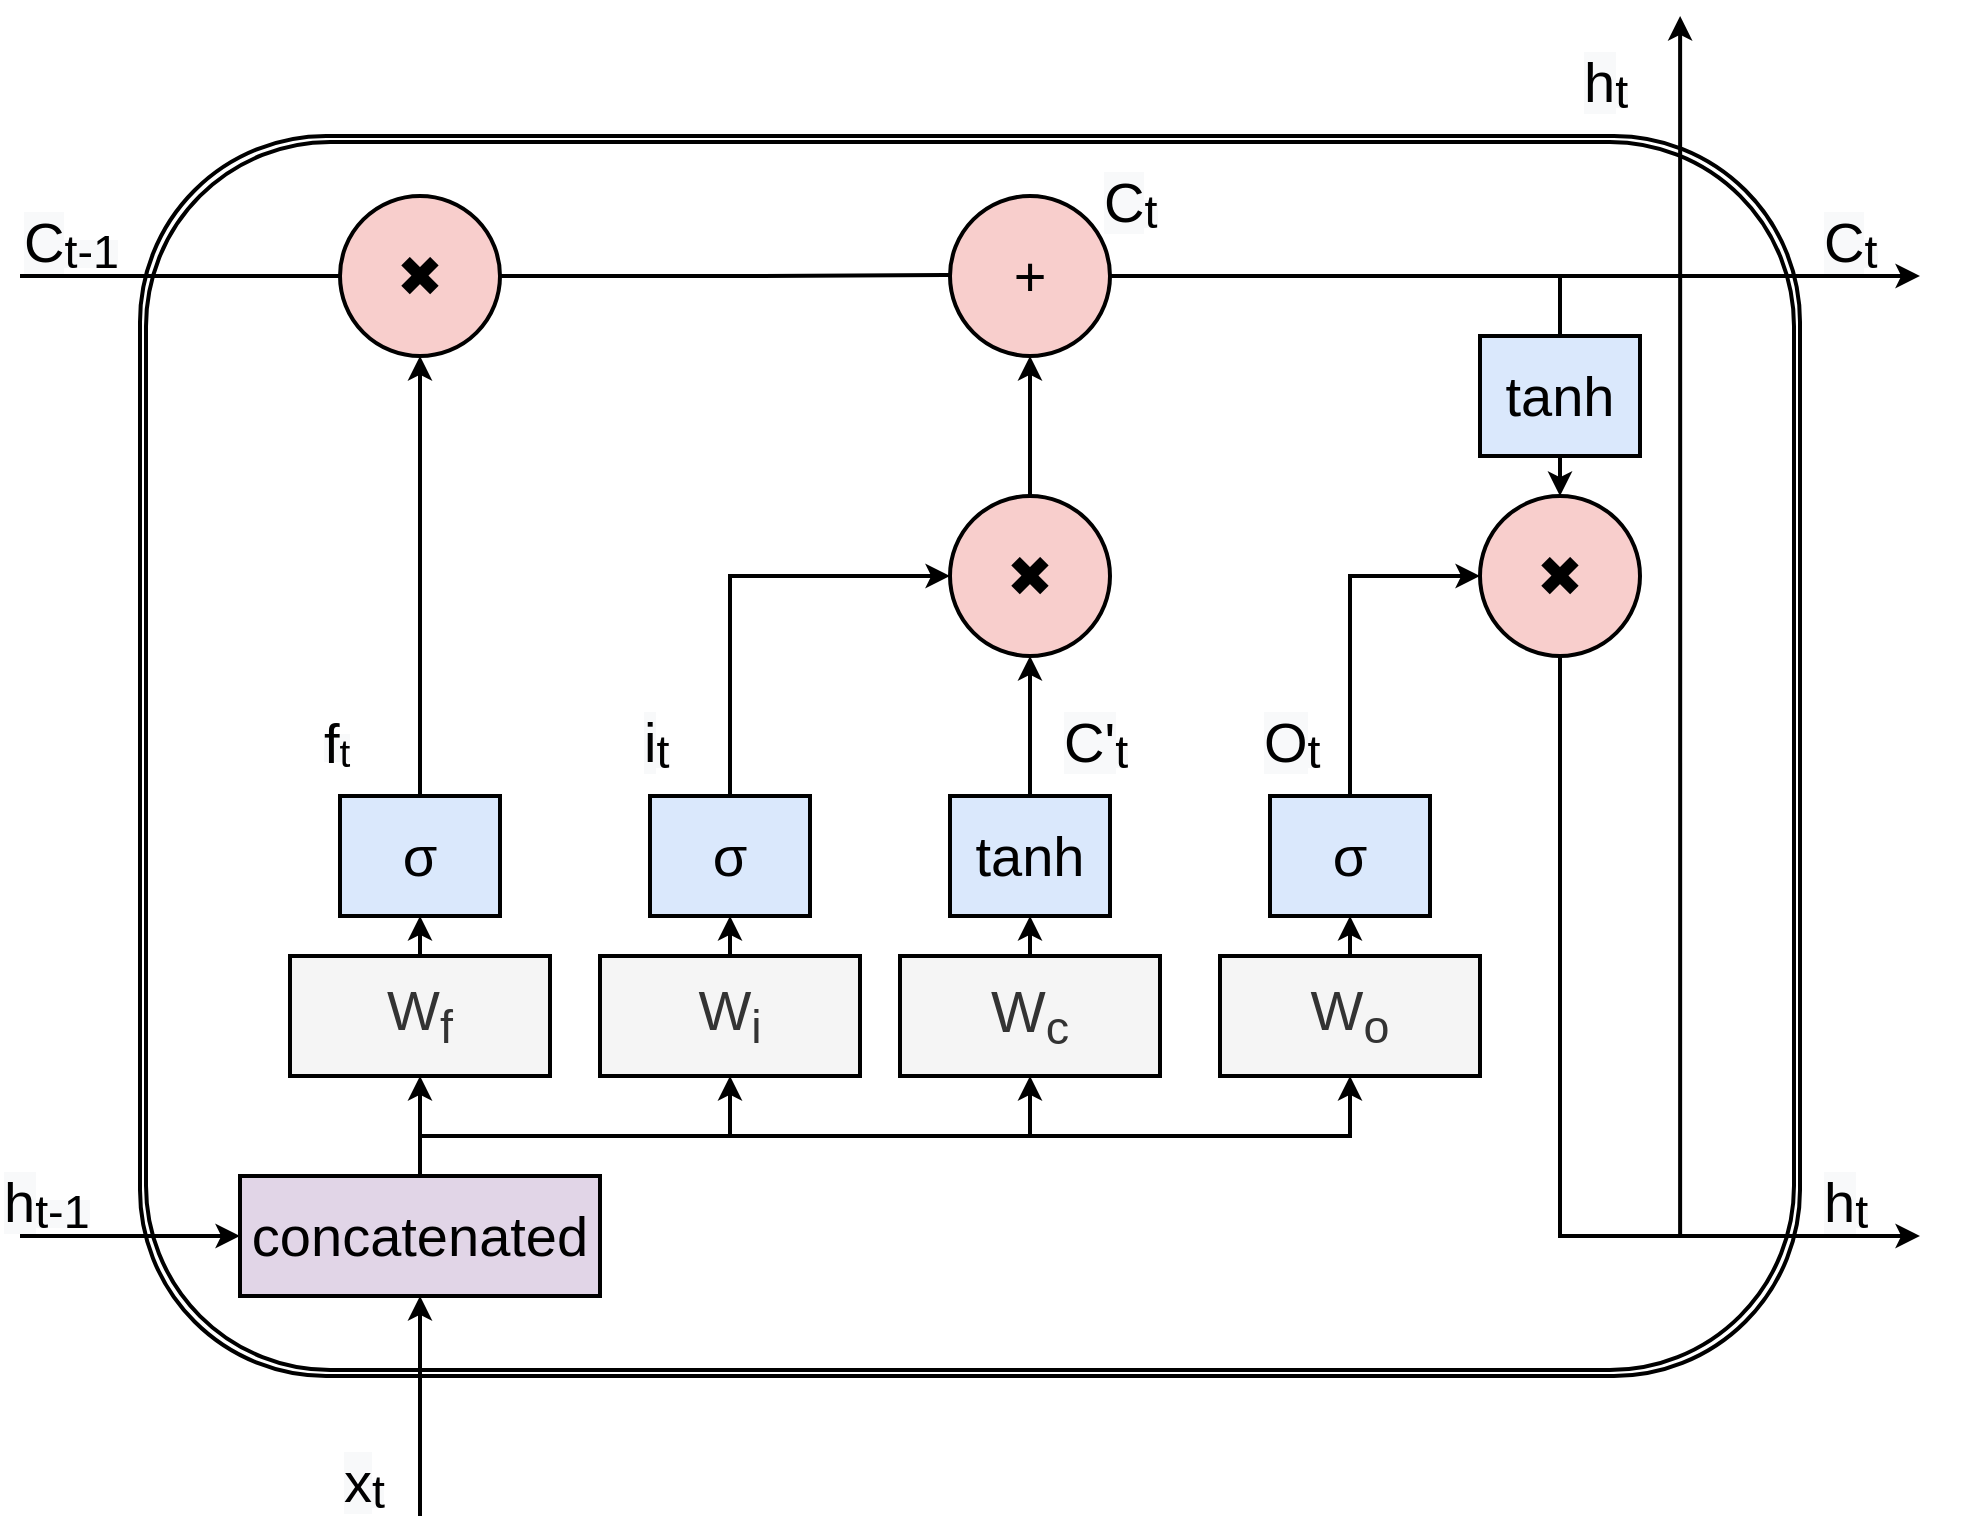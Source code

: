 <mxfile version="13.2.3" type="github">
  <diagram id="wgbksqBaU25theoSpPje" name="Page-1">
    <mxGraphModel dx="1422" dy="762" grid="1" gridSize="10" guides="1" tooltips="1" connect="1" arrows="1" fold="1" page="1" pageScale="1" pageWidth="3300" pageHeight="4681" math="0" shadow="0">
      <root>
        <mxCell id="0" />
        <mxCell id="1" parent="0" />
        <mxCell id="q7qu0OWh7GDWfmp5W00Q-64" value="" style="shape=ext;double=1;rounded=1;whiteSpace=wrap;html=1;strokeWidth=2;" parent="1" vertex="1">
          <mxGeometry x="370" y="460" width="830" height="620" as="geometry" />
        </mxCell>
        <mxCell id="q7qu0OWh7GDWfmp5W00Q-46" style="edgeStyle=orthogonalEdgeStyle;rounded=0;orthogonalLoop=1;jettySize=auto;html=1;exitX=1;exitY=0.5;exitDx=0;exitDy=0;entryX=0;entryY=0.5;entryDx=0;entryDy=0;endArrow=none;endFill=0;strokeWidth=2;strokeColor=#000000;" parent="1" source="q7qu0OWh7GDWfmp5W00Q-6" edge="1">
          <mxGeometry relative="1" as="geometry">
            <mxPoint x="560.0" y="529.41" as="sourcePoint" />
            <mxPoint x="795" y="529.41" as="targetPoint" />
          </mxGeometry>
        </mxCell>
        <mxCell id="q7qu0OWh7GDWfmp5W00Q-47" style="edgeStyle=orthogonalEdgeStyle;rounded=0;orthogonalLoop=1;jettySize=auto;html=1;exitX=0;exitY=0.5;exitDx=0;exitDy=0;endArrow=none;endFill=0;strokeWidth=2;strokeColor=#000000;" parent="1" source="q7qu0OWh7GDWfmp5W00Q-6" edge="1">
          <mxGeometry relative="1" as="geometry">
            <mxPoint x="310" y="530" as="targetPoint" />
          </mxGeometry>
        </mxCell>
        <mxCell id="q7qu0OWh7GDWfmp5W00Q-6" value="&lt;span style=&quot;font-size: 28px&quot;&gt;✖&lt;/span&gt;" style="ellipse;whiteSpace=wrap;html=1;aspect=fixed;strokeWidth=2;fillColor=#f8cecc;strokeColor=#000000;" parent="1" vertex="1">
          <mxGeometry x="470" y="490" width="80" height="80" as="geometry" />
        </mxCell>
        <mxCell id="q7qu0OWh7GDWfmp5W00Q-45" style="edgeStyle=orthogonalEdgeStyle;rounded=0;orthogonalLoop=1;jettySize=auto;html=1;exitX=1;exitY=0.5;exitDx=0;exitDy=0;endArrow=none;endFill=0;entryX=0.5;entryY=0;entryDx=0;entryDy=0;strokeWidth=2;strokeColor=#000000;" parent="1" source="q7qu0OWh7GDWfmp5W00Q-7" target="q7qu0OWh7GDWfmp5W00Q-24" edge="1">
          <mxGeometry relative="1" as="geometry">
            <mxPoint x="1510.0" y="529.882" as="targetPoint" />
          </mxGeometry>
        </mxCell>
        <mxCell id="q7qu0OWh7GDWfmp5W00Q-62" style="edgeStyle=orthogonalEdgeStyle;rounded=0;orthogonalLoop=1;jettySize=auto;html=1;exitX=1;exitY=0.5;exitDx=0;exitDy=0;endArrow=classic;endFill=1;strokeWidth=2;strokeColor=#000000;" parent="1" source="q7qu0OWh7GDWfmp5W00Q-7" edge="1">
          <mxGeometry relative="1" as="geometry">
            <mxPoint x="1260" y="530" as="targetPoint" />
          </mxGeometry>
        </mxCell>
        <mxCell id="q7qu0OWh7GDWfmp5W00Q-7" value="&lt;font style=&quot;font-size: 28px&quot;&gt;+&lt;/font&gt;" style="ellipse;whiteSpace=wrap;html=1;aspect=fixed;strokeWidth=2;fillColor=#f8cecc;strokeColor=#000000;" parent="1" vertex="1">
          <mxGeometry x="775" y="490" width="80" height="80" as="geometry" />
        </mxCell>
        <mxCell id="q7qu0OWh7GDWfmp5W00Q-41" style="edgeStyle=orthogonalEdgeStyle;rounded=0;orthogonalLoop=1;jettySize=auto;html=1;exitX=0.5;exitY=0;exitDx=0;exitDy=0;entryX=0.5;entryY=1;entryDx=0;entryDy=0;strokeWidth=2;strokeColor=#000000;" parent="1" source="q7qu0OWh7GDWfmp5W00Q-8" target="q7qu0OWh7GDWfmp5W00Q-7" edge="1">
          <mxGeometry relative="1" as="geometry" />
        </mxCell>
        <mxCell id="q7qu0OWh7GDWfmp5W00Q-8" value="&lt;span style=&quot;font-size: 28px&quot;&gt;✖&lt;/span&gt;" style="ellipse;whiteSpace=wrap;html=1;aspect=fixed;strokeWidth=2;fillColor=#f8cecc;strokeColor=#000000;" parent="1" vertex="1">
          <mxGeometry x="775" y="640" width="80" height="80" as="geometry" />
        </mxCell>
        <mxCell id="q7qu0OWh7GDWfmp5W00Q-48" style="edgeStyle=orthogonalEdgeStyle;rounded=0;orthogonalLoop=1;jettySize=auto;html=1;exitX=0.5;exitY=1;exitDx=0;exitDy=0;endArrow=classic;endFill=1;strokeWidth=2;strokeColor=#000000;" parent="1" source="q7qu0OWh7GDWfmp5W00Q-9" edge="1">
          <mxGeometry relative="1" as="geometry">
            <mxPoint x="1260" y="1010" as="targetPoint" />
            <Array as="points">
              <mxPoint x="1080" y="1010" />
            </Array>
          </mxGeometry>
        </mxCell>
        <mxCell id="q7qu0OWh7GDWfmp5W00Q-9" value="&lt;span style=&quot;font-size: 28px&quot;&gt;✖&lt;/span&gt;" style="ellipse;whiteSpace=wrap;html=1;aspect=fixed;strokeWidth=2;fillColor=#f8cecc;strokeColor=#000000;" parent="1" vertex="1">
          <mxGeometry x="1040" y="640" width="80" height="80" as="geometry" />
        </mxCell>
        <mxCell id="q7qu0OWh7GDWfmp5W00Q-28" style="edgeStyle=orthogonalEdgeStyle;rounded=0;orthogonalLoop=1;jettySize=auto;html=1;exitX=0.5;exitY=0;exitDx=0;exitDy=0;entryX=0.5;entryY=1;entryDx=0;entryDy=0;strokeWidth=2;strokeColor=#000000;" parent="1" source="q7qu0OWh7GDWfmp5W00Q-10" target="q7qu0OWh7GDWfmp5W00Q-11" edge="1">
          <mxGeometry relative="1" as="geometry" />
        </mxCell>
        <mxCell id="q7qu0OWh7GDWfmp5W00Q-10" value="&lt;font style=&quot;font-size: 28px&quot;&gt;W&lt;sub&gt;f&lt;/sub&gt;&lt;/font&gt;" style="rounded=0;whiteSpace=wrap;html=1;strokeWidth=2;fillColor=#f5f5f5;strokeColor=#000000;fontColor=#333333;" parent="1" vertex="1">
          <mxGeometry x="445" y="870" width="130" height="60" as="geometry" />
        </mxCell>
        <mxCell id="q7qu0OWh7GDWfmp5W00Q-27" style="edgeStyle=orthogonalEdgeStyle;rounded=0;orthogonalLoop=1;jettySize=auto;html=1;exitX=0.5;exitY=0;exitDx=0;exitDy=0;strokeWidth=2;strokeColor=#000000;" parent="1" source="q7qu0OWh7GDWfmp5W00Q-11" target="q7qu0OWh7GDWfmp5W00Q-6" edge="1">
          <mxGeometry relative="1" as="geometry" />
        </mxCell>
        <mxCell id="q7qu0OWh7GDWfmp5W00Q-11" value="&lt;font style=&quot;font-size: 28px&quot;&gt;σ&lt;/font&gt;" style="rounded=0;whiteSpace=wrap;html=1;strokeWidth=2;strokeColor=#000000;" parent="1" vertex="1">
          <mxGeometry x="470" y="790" width="80" height="60" as="geometry" />
        </mxCell>
        <mxCell id="q7qu0OWh7GDWfmp5W00Q-36" style="edgeStyle=orthogonalEdgeStyle;rounded=0;orthogonalLoop=1;jettySize=auto;html=1;exitX=0.5;exitY=0;exitDx=0;exitDy=0;entryX=0.5;entryY=1;entryDx=0;entryDy=0;strokeWidth=2;strokeColor=#000000;" parent="1" source="q7qu0OWh7GDWfmp5W00Q-16" target="q7qu0OWh7GDWfmp5W00Q-17" edge="1">
          <mxGeometry relative="1" as="geometry" />
        </mxCell>
        <mxCell id="q7qu0OWh7GDWfmp5W00Q-16" value="&lt;font style=&quot;font-size: 28px&quot;&gt;W&lt;sub&gt;i&lt;/sub&gt;&lt;/font&gt;" style="rounded=0;whiteSpace=wrap;html=1;strokeWidth=2;fillColor=#f5f5f5;strokeColor=#000000;fontColor=#333333;" parent="1" vertex="1">
          <mxGeometry x="600" y="870" width="130" height="60" as="geometry" />
        </mxCell>
        <mxCell id="q7qu0OWh7GDWfmp5W00Q-39" style="edgeStyle=orthogonalEdgeStyle;rounded=0;orthogonalLoop=1;jettySize=auto;html=1;exitX=0.5;exitY=0;exitDx=0;exitDy=0;entryX=0;entryY=0.5;entryDx=0;entryDy=0;strokeWidth=2;strokeColor=#000000;" parent="1" source="q7qu0OWh7GDWfmp5W00Q-17" target="q7qu0OWh7GDWfmp5W00Q-8" edge="1">
          <mxGeometry relative="1" as="geometry">
            <mxPoint x="785" y="680" as="targetPoint" />
          </mxGeometry>
        </mxCell>
        <mxCell id="q7qu0OWh7GDWfmp5W00Q-17" value="&lt;span style=&quot;font-size: 28px&quot;&gt;σ&lt;/span&gt;" style="rounded=0;whiteSpace=wrap;html=1;strokeWidth=2;fillColor=#dae8fc;strokeColor=#000000;" parent="1" vertex="1">
          <mxGeometry x="625" y="790" width="80" height="60" as="geometry" />
        </mxCell>
        <mxCell id="q7qu0OWh7GDWfmp5W00Q-37" style="edgeStyle=orthogonalEdgeStyle;rounded=0;orthogonalLoop=1;jettySize=auto;html=1;exitX=0.5;exitY=0;exitDx=0;exitDy=0;entryX=0.5;entryY=1;entryDx=0;entryDy=0;strokeWidth=2;strokeColor=#000000;" parent="1" source="q7qu0OWh7GDWfmp5W00Q-20" target="q7qu0OWh7GDWfmp5W00Q-21" edge="1">
          <mxGeometry relative="1" as="geometry" />
        </mxCell>
        <mxCell id="q7qu0OWh7GDWfmp5W00Q-20" value="&lt;font style=&quot;font-size: 29px&quot;&gt;W&lt;/font&gt;&lt;font style=&quot;font-size: 24.167px&quot;&gt;&lt;sub style=&quot;font-size: 23.333px&quot;&gt;c&lt;/sub&gt;&lt;/font&gt;" style="rounded=0;whiteSpace=wrap;html=1;strokeWidth=2;fillColor=#f5f5f5;strokeColor=#000000;fontColor=#333333;" parent="1" vertex="1">
          <mxGeometry x="750" y="870" width="130" height="60" as="geometry" />
        </mxCell>
        <mxCell id="q7qu0OWh7GDWfmp5W00Q-40" style="edgeStyle=orthogonalEdgeStyle;rounded=0;orthogonalLoop=1;jettySize=auto;html=1;exitX=0.5;exitY=0;exitDx=0;exitDy=0;entryX=0.5;entryY=1;entryDx=0;entryDy=0;strokeWidth=2;strokeColor=#000000;" parent="1" source="q7qu0OWh7GDWfmp5W00Q-21" target="q7qu0OWh7GDWfmp5W00Q-8" edge="1">
          <mxGeometry relative="1" as="geometry" />
        </mxCell>
        <mxCell id="q7qu0OWh7GDWfmp5W00Q-21" value="&lt;span style=&quot;font-size: 28px&quot;&gt;tanh&lt;/span&gt;" style="rounded=0;whiteSpace=wrap;html=1;strokeWidth=2;fillColor=#dae8fc;strokeColor=#000000;" parent="1" vertex="1">
          <mxGeometry x="775" y="790" width="80" height="60" as="geometry" />
        </mxCell>
        <mxCell id="q7qu0OWh7GDWfmp5W00Q-38" style="edgeStyle=orthogonalEdgeStyle;rounded=0;orthogonalLoop=1;jettySize=auto;html=1;exitX=0.5;exitY=0;exitDx=0;exitDy=0;entryX=0.5;entryY=1;entryDx=0;entryDy=0;strokeWidth=2;strokeColor=#000000;" parent="1" source="q7qu0OWh7GDWfmp5W00Q-22" target="q7qu0OWh7GDWfmp5W00Q-23" edge="1">
          <mxGeometry relative="1" as="geometry" />
        </mxCell>
        <mxCell id="q7qu0OWh7GDWfmp5W00Q-22" value="&lt;span style=&quot;font-size: 28px&quot;&gt;W&lt;/span&gt;&lt;font style=&quot;font-size: 28px&quot;&gt;&lt;sub&gt;o&lt;/sub&gt;&lt;/font&gt;" style="rounded=0;whiteSpace=wrap;html=1;strokeWidth=2;fillColor=#f5f5f5;strokeColor=#000000;fontColor=#333333;" parent="1" vertex="1">
          <mxGeometry x="910" y="870" width="130" height="60" as="geometry" />
        </mxCell>
        <mxCell id="q7qu0OWh7GDWfmp5W00Q-42" style="edgeStyle=orthogonalEdgeStyle;rounded=0;orthogonalLoop=1;jettySize=auto;html=1;exitX=0.5;exitY=0;exitDx=0;exitDy=0;entryX=0;entryY=0.5;entryDx=0;entryDy=0;strokeWidth=2;strokeColor=#000000;" parent="1" source="q7qu0OWh7GDWfmp5W00Q-23" target="q7qu0OWh7GDWfmp5W00Q-9" edge="1">
          <mxGeometry relative="1" as="geometry" />
        </mxCell>
        <mxCell id="q7qu0OWh7GDWfmp5W00Q-23" value="&lt;span style=&quot;font-size: 28px&quot;&gt;σ&lt;/span&gt;" style="rounded=0;whiteSpace=wrap;html=1;strokeWidth=2;fillColor=#dae8fc;strokeColor=#000000;" parent="1" vertex="1">
          <mxGeometry x="935" y="790" width="80" height="60" as="geometry" />
        </mxCell>
        <mxCell id="q7qu0OWh7GDWfmp5W00Q-25" style="edgeStyle=orthogonalEdgeStyle;rounded=0;orthogonalLoop=1;jettySize=auto;html=1;exitX=0.5;exitY=1;exitDx=0;exitDy=0;entryX=0.5;entryY=0;entryDx=0;entryDy=0;strokeWidth=2;strokeColor=#000000;" parent="1" source="q7qu0OWh7GDWfmp5W00Q-24" target="q7qu0OWh7GDWfmp5W00Q-9" edge="1">
          <mxGeometry relative="1" as="geometry" />
        </mxCell>
        <mxCell id="q7qu0OWh7GDWfmp5W00Q-24" value="&lt;span style=&quot;font-size: 28px&quot;&gt;tanh&lt;/span&gt;" style="rounded=0;whiteSpace=wrap;html=1;strokeWidth=2;strokeColor=#000000;" parent="1" vertex="1">
          <mxGeometry x="1040" y="560" width="80" height="60" as="geometry" />
        </mxCell>
        <mxCell id="q7qu0OWh7GDWfmp5W00Q-29" style="edgeStyle=orthogonalEdgeStyle;rounded=0;orthogonalLoop=1;jettySize=auto;html=1;exitX=0.5;exitY=0;exitDx=0;exitDy=0;entryX=0.5;entryY=1;entryDx=0;entryDy=0;strokeWidth=2;strokeColor=#000000;" parent="1" source="q7qu0OWh7GDWfmp5W00Q-26" target="q7qu0OWh7GDWfmp5W00Q-10" edge="1">
          <mxGeometry relative="1" as="geometry" />
        </mxCell>
        <mxCell id="q7qu0OWh7GDWfmp5W00Q-33" style="edgeStyle=orthogonalEdgeStyle;rounded=0;orthogonalLoop=1;jettySize=auto;html=1;exitX=0.5;exitY=0;exitDx=0;exitDy=0;entryX=0.5;entryY=1;entryDx=0;entryDy=0;strokeWidth=2;strokeColor=#000000;" parent="1" source="q7qu0OWh7GDWfmp5W00Q-26" target="q7qu0OWh7GDWfmp5W00Q-16" edge="1">
          <mxGeometry relative="1" as="geometry">
            <Array as="points">
              <mxPoint x="510" y="960" />
              <mxPoint x="665" y="960" />
            </Array>
          </mxGeometry>
        </mxCell>
        <mxCell id="q7qu0OWh7GDWfmp5W00Q-34" style="edgeStyle=orthogonalEdgeStyle;rounded=0;orthogonalLoop=1;jettySize=auto;html=1;exitX=0.5;exitY=0;exitDx=0;exitDy=0;entryX=0.5;entryY=1;entryDx=0;entryDy=0;strokeWidth=2;strokeColor=#000000;" parent="1" source="q7qu0OWh7GDWfmp5W00Q-26" target="q7qu0OWh7GDWfmp5W00Q-20" edge="1">
          <mxGeometry relative="1" as="geometry">
            <Array as="points">
              <mxPoint x="510" y="960" />
              <mxPoint x="815" y="960" />
            </Array>
          </mxGeometry>
        </mxCell>
        <mxCell id="q7qu0OWh7GDWfmp5W00Q-35" style="edgeStyle=orthogonalEdgeStyle;rounded=0;orthogonalLoop=1;jettySize=auto;html=1;exitX=0.5;exitY=0;exitDx=0;exitDy=0;entryX=0.5;entryY=1;entryDx=0;entryDy=0;strokeWidth=2;strokeColor=#000000;" parent="1" source="q7qu0OWh7GDWfmp5W00Q-26" target="q7qu0OWh7GDWfmp5W00Q-22" edge="1">
          <mxGeometry relative="1" as="geometry">
            <Array as="points">
              <mxPoint x="510" y="960" />
              <mxPoint x="975" y="960" />
            </Array>
          </mxGeometry>
        </mxCell>
        <mxCell id="q7qu0OWh7GDWfmp5W00Q-26" value="&lt;font style=&quot;font-size: 28px&quot;&gt;concatenated&lt;/font&gt;" style="rounded=0;whiteSpace=wrap;html=1;strokeWidth=2;fillColor=#e1d5e7;strokeColor=#000000;" parent="1" vertex="1">
          <mxGeometry x="420" y="980" width="180" height="60" as="geometry" />
        </mxCell>
        <mxCell id="q7qu0OWh7GDWfmp5W00Q-43" value="" style="endArrow=classic;html=1;entryX=0.5;entryY=1;entryDx=0;entryDy=0;strokeWidth=2;strokeColor=#000000;" parent="1" target="q7qu0OWh7GDWfmp5W00Q-26" edge="1">
          <mxGeometry width="50" height="50" relative="1" as="geometry">
            <mxPoint x="510" y="1150" as="sourcePoint" />
            <mxPoint x="520" y="1120" as="targetPoint" />
          </mxGeometry>
        </mxCell>
        <mxCell id="q7qu0OWh7GDWfmp5W00Q-44" value="" style="endArrow=classic;html=1;entryX=0;entryY=0.5;entryDx=0;entryDy=0;strokeWidth=2;strokeColor=#000000;" parent="1" target="q7qu0OWh7GDWfmp5W00Q-26" edge="1">
          <mxGeometry width="50" height="50" relative="1" as="geometry">
            <mxPoint x="310" y="1010" as="sourcePoint" />
            <mxPoint x="280" y="970" as="targetPoint" />
          </mxGeometry>
        </mxCell>
        <mxCell id="q7qu0OWh7GDWfmp5W00Q-53" style="edgeStyle=orthogonalEdgeStyle;rounded=0;orthogonalLoop=1;jettySize=auto;html=1;endArrow=classic;endFill=1;strokeWidth=2;" parent="1" edge="1">
          <mxGeometry relative="1" as="geometry">
            <mxPoint x="1140.06" y="400" as="targetPoint" />
            <mxPoint x="1140.06" y="1010" as="sourcePoint" />
            <Array as="points">
              <mxPoint x="1140.06" y="710" />
              <mxPoint x="1140.06" y="710" />
            </Array>
          </mxGeometry>
        </mxCell>
        <mxCell id="q7qu0OWh7GDWfmp5W00Q-66" value="&lt;span style=&quot;color: rgb(0 , 0 , 0) ; font-family: &amp;#34;helvetica&amp;#34; ; font-size: 28px ; font-style: normal ; font-weight: 400 ; letter-spacing: normal ; text-align: center ; text-indent: 0px ; text-transform: none ; word-spacing: 0px ; background-color: rgb(248 , 249 , 250) ; float: none ; display: inline&quot;&gt;C&#39;&lt;/span&gt;&lt;span style=&quot;color: rgb(0 , 0 , 0) ; font-family: &amp;#34;helvetica&amp;#34; ; font-style: normal ; font-weight: 400 ; letter-spacing: normal ; text-align: center ; text-indent: 0px ; text-transform: none ; word-spacing: 0px ; background-color: rgb(248 , 249 , 250) ; float: none ; display: inline&quot;&gt;&lt;sub&gt;&lt;font style=&quot;font-size: 23.333px&quot;&gt;t&lt;/font&gt;&lt;/sub&gt;&lt;/span&gt;" style="text;whiteSpace=wrap;html=1;strokeWidth=2;strokeColor=none;" parent="1" vertex="1">
          <mxGeometry x="830" y="740" width="80" height="30" as="geometry" />
        </mxCell>
        <mxCell id="q7qu0OWh7GDWfmp5W00Q-67" value="&lt;span style=&quot;color: rgb(0 , 0 , 0) ; font-family: &amp;#34;helvetica&amp;#34; ; font-size: 28px ; font-style: normal ; font-weight: 400 ; letter-spacing: normal ; text-align: center ; text-indent: 0px ; text-transform: none ; word-spacing: 0px ; background-color: rgb(248 , 249 , 250) ; float: none ; display: inline&quot;&gt;i&lt;/span&gt;&lt;span style=&quot;color: rgb(0 , 0 , 0) ; font-family: &amp;#34;helvetica&amp;#34; ; font-style: normal ; font-weight: 400 ; letter-spacing: normal ; text-align: center ; text-indent: 0px ; text-transform: none ; word-spacing: 0px ; background-color: rgb(248 , 249 , 250) ; float: none ; display: inline&quot;&gt;&lt;sub&gt;&lt;font style=&quot;font-size: 23.333px&quot;&gt;t&lt;/font&gt;&lt;/sub&gt;&lt;/span&gt;" style="text;whiteSpace=wrap;html=1;strokeWidth=2;strokeColor=none;" parent="1" vertex="1">
          <mxGeometry x="620" y="740" width="20" height="30" as="geometry" />
        </mxCell>
        <mxCell id="q7qu0OWh7GDWfmp5W00Q-70" value="&lt;span style=&quot;color: rgb(0 , 0 , 0) ; font-family: &amp;#34;helvetica&amp;#34; ; font-style: normal ; font-weight: 400 ; letter-spacing: normal ; text-align: center ; text-indent: 0px ; text-transform: none ; word-spacing: 0px ; background-color: rgb(248 , 249 , 250) ; float: none ; display: inline&quot;&gt;&lt;font style=&quot;vertical-align: sub ; font-size: 28px&quot;&gt;f&lt;/font&gt;&lt;font style=&quot;font-size: 23.333px&quot;&gt;&lt;sub&gt;t&lt;/sub&gt;&lt;/font&gt;&lt;/span&gt;" style="text;whiteSpace=wrap;html=1;strokeWidth=2;strokeColor=none;" parent="1" vertex="1">
          <mxGeometry x="460" y="740" width="35" height="30" as="geometry" />
        </mxCell>
        <mxCell id="q7qu0OWh7GDWfmp5W00Q-71" value="&lt;span style=&quot;color: rgb(0 , 0 , 0) ; font-family: &amp;#34;helvetica&amp;#34; ; font-size: 28px ; font-style: normal ; font-weight: 400 ; letter-spacing: normal ; text-align: center ; text-indent: 0px ; text-transform: none ; word-spacing: 0px ; background-color: rgb(248 , 249 , 250) ; float: none ; display: inline&quot;&gt;O&lt;/span&gt;&lt;span style=&quot;color: rgb(0 , 0 , 0) ; font-family: &amp;#34;helvetica&amp;#34; ; font-style: normal ; font-weight: 400 ; letter-spacing: normal ; text-align: center ; text-indent: 0px ; text-transform: none ; word-spacing: 0px ; background-color: rgb(248 , 249 , 250) ; float: none ; display: inline&quot;&gt;&lt;sub&gt;&lt;font style=&quot;font-size: 23.333px&quot;&gt;t&lt;/font&gt;&lt;/sub&gt;&lt;/span&gt;" style="text;whiteSpace=wrap;html=1;strokeWidth=2;strokeColor=none;" parent="1" vertex="1">
          <mxGeometry x="930" y="740" width="45" height="30" as="geometry" />
        </mxCell>
        <mxCell id="q7qu0OWh7GDWfmp5W00Q-72" value="&lt;span style=&quot;color: rgb(0 , 0 , 0) ; font-family: &amp;#34;helvetica&amp;#34; ; font-size: 28px ; font-style: normal ; font-weight: 400 ; letter-spacing: normal ; text-align: center ; text-indent: 0px ; text-transform: none ; word-spacing: 0px ; background-color: rgb(248 , 249 , 250) ; float: none ; display: inline&quot;&gt;C&lt;/span&gt;&lt;span style=&quot;color: rgb(0 , 0 , 0) ; font-family: &amp;#34;helvetica&amp;#34; ; font-style: normal ; font-weight: 400 ; letter-spacing: normal ; text-align: center ; text-indent: 0px ; text-transform: none ; word-spacing: 0px ; background-color: rgb(248 , 249 , 250) ; float: none ; display: inline&quot;&gt;&lt;sub&gt;&lt;font style=&quot;font-size: 23.333px&quot;&gt;t&lt;/font&gt;&lt;/sub&gt;&lt;/span&gt;" style="text;whiteSpace=wrap;html=1;strokeWidth=2;strokeColor=none;" parent="1" vertex="1">
          <mxGeometry x="850" y="470" width="80" height="30" as="geometry" />
        </mxCell>
        <mxCell id="q7qu0OWh7GDWfmp5W00Q-73" value="&lt;span style=&quot;color: rgb(0 , 0 , 0) ; font-family: &amp;#34;helvetica&amp;#34; ; font-size: 28px ; font-style: normal ; font-weight: 400 ; letter-spacing: normal ; text-align: center ; text-indent: 0px ; text-transform: none ; word-spacing: 0px ; background-color: rgb(248 , 249 , 250) ; float: none ; display: inline&quot;&gt;C&lt;/span&gt;&lt;span style=&quot;color: rgb(0 , 0 , 0) ; font-family: &amp;#34;helvetica&amp;#34; ; font-style: normal ; font-weight: 400 ; letter-spacing: normal ; text-align: center ; text-indent: 0px ; text-transform: none ; word-spacing: 0px ; background-color: rgb(248 , 249 , 250) ; float: none ; display: inline&quot;&gt;&lt;sub&gt;&lt;font style=&quot;font-size: 23.333px&quot;&gt;t-1&lt;/font&gt;&lt;/sub&gt;&lt;/span&gt;" style="text;whiteSpace=wrap;html=1;strokeWidth=2;strokeColor=none;" parent="1" vertex="1">
          <mxGeometry x="310" y="490" width="80" height="30" as="geometry" />
        </mxCell>
        <mxCell id="q7qu0OWh7GDWfmp5W00Q-75" value="&lt;span style=&quot;color: rgb(0 , 0 , 0) ; font-family: &amp;#34;helvetica&amp;#34; ; font-size: 28px ; font-style: normal ; font-weight: 400 ; letter-spacing: normal ; text-align: center ; text-indent: 0px ; text-transform: none ; word-spacing: 0px ; background-color: rgb(248 , 249 , 250) ; float: none ; display: inline&quot;&gt;h&lt;/span&gt;&lt;span style=&quot;color: rgb(0 , 0 , 0) ; font-family: &amp;#34;helvetica&amp;#34; ; font-style: normal ; font-weight: 400 ; letter-spacing: normal ; text-align: center ; text-indent: 0px ; text-transform: none ; word-spacing: 0px ; background-color: rgb(248 , 249 , 250) ; float: none ; display: inline&quot;&gt;&lt;sub&gt;&lt;font style=&quot;font-size: 23.333px&quot;&gt;t-1&lt;/font&gt;&lt;/sub&gt;&lt;/span&gt;" style="text;whiteSpace=wrap;html=1;strokeWidth=2;strokeColor=none;" parent="1" vertex="1">
          <mxGeometry x="300" y="970" width="80" height="30" as="geometry" />
        </mxCell>
        <mxCell id="q7qu0OWh7GDWfmp5W00Q-76" value="&lt;span style=&quot;color: rgb(0 , 0 , 0) ; font-family: &amp;#34;helvetica&amp;#34; ; font-size: 28px ; font-style: normal ; font-weight: 400 ; letter-spacing: normal ; text-align: center ; text-indent: 0px ; text-transform: none ; word-spacing: 0px ; background-color: rgb(248 , 249 , 250) ; float: none ; display: inline&quot;&gt;x&lt;/span&gt;&lt;span style=&quot;color: rgb(0 , 0 , 0) ; font-family: &amp;#34;helvetica&amp;#34; ; font-style: normal ; font-weight: 400 ; letter-spacing: normal ; text-align: center ; text-indent: 0px ; text-transform: none ; word-spacing: 0px ; background-color: rgb(248 , 249 , 250) ; float: none ; display: inline&quot;&gt;&lt;sub&gt;&lt;font style=&quot;font-size: 23.333px&quot;&gt;t&lt;/font&gt;&lt;/sub&gt;&lt;/span&gt;" style="text;whiteSpace=wrap;html=1;strokeWidth=2;strokeColor=none;" parent="1" vertex="1">
          <mxGeometry x="470" y="1110" width="80" height="30" as="geometry" />
        </mxCell>
        <mxCell id="q7qu0OWh7GDWfmp5W00Q-79" value="&lt;span style=&quot;color: rgb(0 , 0 , 0) ; font-family: &amp;#34;helvetica&amp;#34; ; font-size: 28px ; font-style: normal ; font-weight: 400 ; letter-spacing: normal ; text-align: center ; text-indent: 0px ; text-transform: none ; word-spacing: 0px ; background-color: rgb(248 , 249 , 250) ; float: none ; display: inline&quot;&gt;h&lt;/span&gt;&lt;span style=&quot;color: rgb(0 , 0 , 0) ; font-family: &amp;#34;helvetica&amp;#34; ; font-style: normal ; font-weight: 400 ; letter-spacing: normal ; text-align: center ; text-indent: 0px ; text-transform: none ; word-spacing: 0px ; background-color: rgb(248 , 249 , 250) ; float: none ; display: inline&quot;&gt;&lt;sub&gt;&lt;font style=&quot;font-size: 23.333px&quot;&gt;t&lt;/font&gt;&lt;/sub&gt;&lt;/span&gt;" style="text;whiteSpace=wrap;html=1;strokeWidth=2;strokeColor=none;" parent="1" vertex="1">
          <mxGeometry x="1210" y="970" width="80" height="30" as="geometry" />
        </mxCell>
        <mxCell id="q7qu0OWh7GDWfmp5W00Q-80" value="&lt;span style=&quot;font-size: 28px&quot;&gt;tanh&lt;/span&gt;" style="rounded=0;whiteSpace=wrap;html=1;strokeWidth=2;fillColor=#dae8fc;strokeColor=#000000;" parent="1" vertex="1">
          <mxGeometry x="1040" y="560" width="80" height="60" as="geometry" />
        </mxCell>
        <mxCell id="q7qu0OWh7GDWfmp5W00Q-81" value="&lt;font style=&quot;font-size: 28px&quot;&gt;σ&lt;/font&gt;" style="rounded=0;whiteSpace=wrap;html=1;strokeWidth=2;fillColor=#dae8fc;strokeColor=#000000;" parent="1" vertex="1">
          <mxGeometry x="470" y="790" width="80" height="60" as="geometry" />
        </mxCell>
        <mxCell id="q7qu0OWh7GDWfmp5W00Q-82" value="&lt;span style=&quot;color: rgb(0 , 0 , 0) ; font-family: &amp;#34;helvetica&amp;#34; ; font-size: 28px ; font-style: normal ; font-weight: 400 ; letter-spacing: normal ; text-align: center ; text-indent: 0px ; text-transform: none ; word-spacing: 0px ; background-color: rgb(248 , 249 , 250) ; float: none ; display: inline&quot;&gt;C&lt;/span&gt;&lt;span style=&quot;color: rgb(0 , 0 , 0) ; font-family: &amp;#34;helvetica&amp;#34; ; font-style: normal ; font-weight: 400 ; letter-spacing: normal ; text-align: center ; text-indent: 0px ; text-transform: none ; word-spacing: 0px ; background-color: rgb(248 , 249 , 250) ; float: none ; display: inline&quot;&gt;&lt;sub&gt;&lt;font style=&quot;font-size: 23.333px&quot;&gt;t&lt;/font&gt;&lt;/sub&gt;&lt;/span&gt;" style="text;whiteSpace=wrap;html=1;strokeWidth=2;strokeColor=none;" parent="1" vertex="1">
          <mxGeometry x="1210" y="490" width="80" height="30" as="geometry" />
        </mxCell>
        <mxCell id="q7qu0OWh7GDWfmp5W00Q-83" value="&lt;span style=&quot;color: rgb(0 , 0 , 0) ; font-family: &amp;#34;helvetica&amp;#34; ; font-size: 28px ; font-style: normal ; font-weight: 400 ; letter-spacing: normal ; text-align: center ; text-indent: 0px ; text-transform: none ; word-spacing: 0px ; background-color: rgb(248 , 249 , 250) ; float: none ; display: inline&quot;&gt;h&lt;/span&gt;&lt;span style=&quot;color: rgb(0 , 0 , 0) ; font-family: &amp;#34;helvetica&amp;#34; ; font-style: normal ; font-weight: 400 ; letter-spacing: normal ; text-align: center ; text-indent: 0px ; text-transform: none ; word-spacing: 0px ; background-color: rgb(248 , 249 , 250) ; float: none ; display: inline&quot;&gt;&lt;sub&gt;&lt;font style=&quot;font-size: 23.333px&quot;&gt;t&lt;/font&gt;&lt;/sub&gt;&lt;/span&gt;" style="text;whiteSpace=wrap;html=1;strokeWidth=2;strokeColor=none;" parent="1" vertex="1">
          <mxGeometry x="1090" y="410" width="80" height="30" as="geometry" />
        </mxCell>
      </root>
    </mxGraphModel>
  </diagram>
</mxfile>
